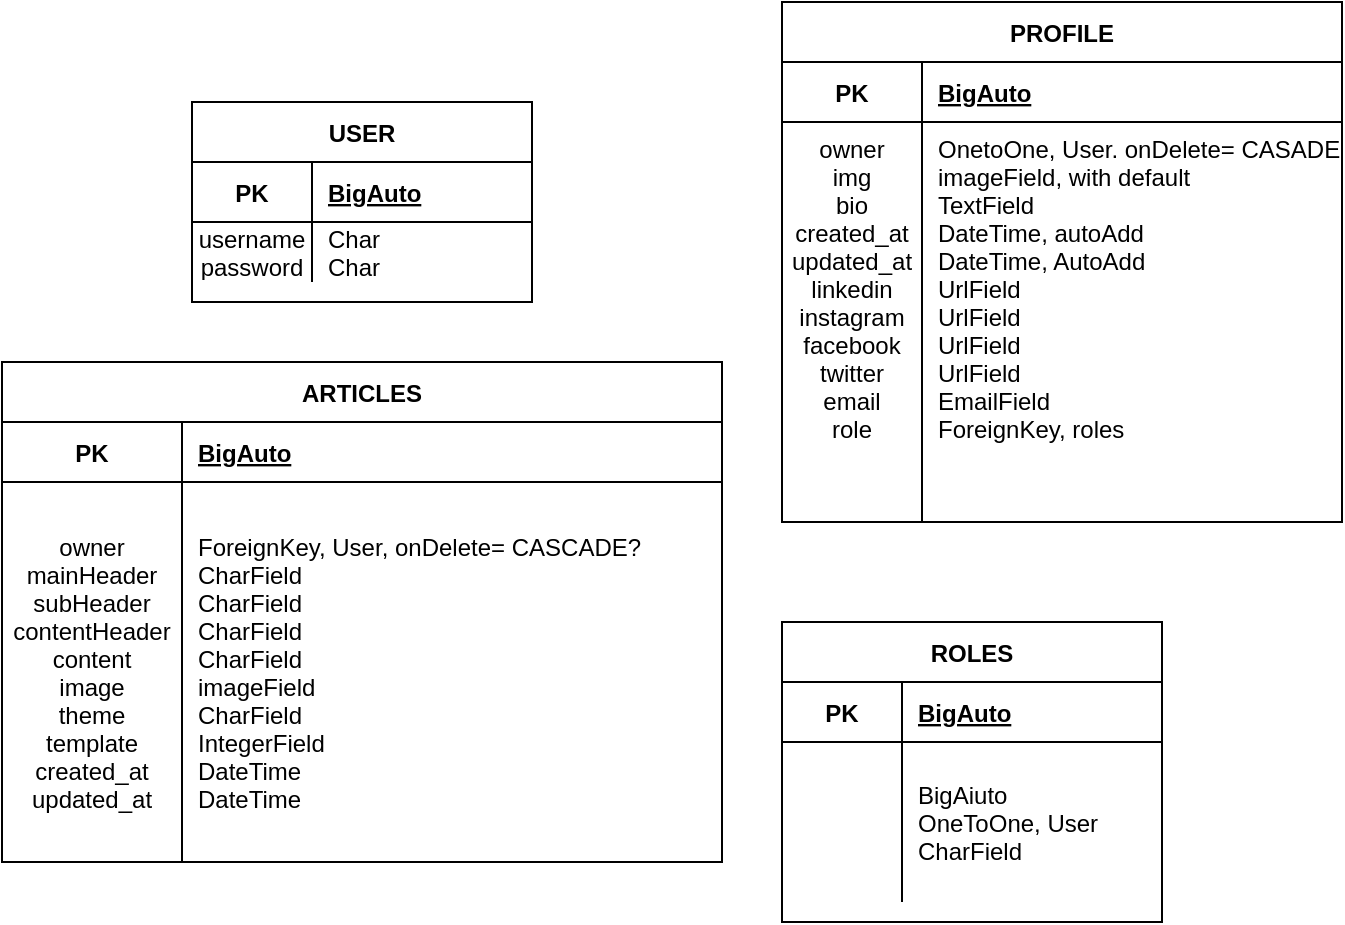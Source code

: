 <mxfile version="21.1.4" type="github">
  <diagram name="Page-1" id="oE_wf03Wt4a3m-nr5j4s">
    <mxGraphModel dx="802" dy="499" grid="1" gridSize="10" guides="1" tooltips="1" connect="1" arrows="1" fold="1" page="1" pageScale="1" pageWidth="827" pageHeight="1169" math="0" shadow="0">
      <root>
        <mxCell id="0" />
        <mxCell id="1" parent="0" />
        <mxCell id="EUF2QSpQPlUPDgiQ79OK-1" value="USER" style="shape=table;startSize=30;container=1;collapsible=1;childLayout=tableLayout;fixedRows=1;rowLines=0;fontStyle=1;align=center;resizeLast=1;" vertex="1" parent="1">
          <mxGeometry x="145" y="120" width="170" height="100" as="geometry" />
        </mxCell>
        <mxCell id="EUF2QSpQPlUPDgiQ79OK-2" value="" style="shape=partialRectangle;collapsible=0;dropTarget=0;pointerEvents=0;fillColor=none;points=[[0,0.5],[1,0.5]];portConstraint=eastwest;top=0;left=0;right=0;bottom=1;" vertex="1" parent="EUF2QSpQPlUPDgiQ79OK-1">
          <mxGeometry y="30" width="170" height="30" as="geometry" />
        </mxCell>
        <mxCell id="EUF2QSpQPlUPDgiQ79OK-3" value="PK" style="shape=partialRectangle;overflow=hidden;connectable=0;fillColor=none;top=0;left=0;bottom=0;right=0;fontStyle=1;" vertex="1" parent="EUF2QSpQPlUPDgiQ79OK-2">
          <mxGeometry width="60" height="30" as="geometry">
            <mxRectangle width="60" height="30" as="alternateBounds" />
          </mxGeometry>
        </mxCell>
        <mxCell id="EUF2QSpQPlUPDgiQ79OK-4" value="BigAuto" style="shape=partialRectangle;overflow=hidden;connectable=0;fillColor=none;top=0;left=0;bottom=0;right=0;align=left;spacingLeft=6;fontStyle=5;" vertex="1" parent="EUF2QSpQPlUPDgiQ79OK-2">
          <mxGeometry x="60" width="110" height="30" as="geometry">
            <mxRectangle width="110" height="30" as="alternateBounds" />
          </mxGeometry>
        </mxCell>
        <mxCell id="EUF2QSpQPlUPDgiQ79OK-5" value="" style="shape=partialRectangle;collapsible=0;dropTarget=0;pointerEvents=0;fillColor=none;points=[[0,0.5],[1,0.5]];portConstraint=eastwest;top=0;left=0;right=0;bottom=0;" vertex="1" parent="EUF2QSpQPlUPDgiQ79OK-1">
          <mxGeometry y="60" width="170" height="30" as="geometry" />
        </mxCell>
        <mxCell id="EUF2QSpQPlUPDgiQ79OK-6" value="username&#xa;password" style="shape=partialRectangle;overflow=hidden;connectable=0;fillColor=none;top=0;left=0;bottom=0;right=0;" vertex="1" parent="EUF2QSpQPlUPDgiQ79OK-5">
          <mxGeometry width="60" height="30" as="geometry">
            <mxRectangle width="60" height="30" as="alternateBounds" />
          </mxGeometry>
        </mxCell>
        <mxCell id="EUF2QSpQPlUPDgiQ79OK-7" value="Char&#xa;Char" style="shape=partialRectangle;overflow=hidden;connectable=0;fillColor=none;top=0;left=0;bottom=0;right=0;align=left;spacingLeft=6;" vertex="1" parent="EUF2QSpQPlUPDgiQ79OK-5">
          <mxGeometry x="60" width="110" height="30" as="geometry">
            <mxRectangle width="110" height="30" as="alternateBounds" />
          </mxGeometry>
        </mxCell>
        <mxCell id="EUF2QSpQPlUPDgiQ79OK-8" value="PROFILE" style="shape=table;startSize=30;container=1;collapsible=1;childLayout=tableLayout;fixedRows=1;rowLines=0;fontStyle=1;align=center;resizeLast=1;" vertex="1" parent="1">
          <mxGeometry x="440" y="70" width="280" height="260" as="geometry" />
        </mxCell>
        <mxCell id="EUF2QSpQPlUPDgiQ79OK-9" value="" style="shape=partialRectangle;collapsible=0;dropTarget=0;pointerEvents=0;fillColor=none;points=[[0,0.5],[1,0.5]];portConstraint=eastwest;top=0;left=0;right=0;bottom=1;" vertex="1" parent="EUF2QSpQPlUPDgiQ79OK-8">
          <mxGeometry y="30" width="280" height="30" as="geometry" />
        </mxCell>
        <mxCell id="EUF2QSpQPlUPDgiQ79OK-10" value="PK" style="shape=partialRectangle;overflow=hidden;connectable=0;fillColor=none;top=0;left=0;bottom=0;right=0;fontStyle=1;" vertex="1" parent="EUF2QSpQPlUPDgiQ79OK-9">
          <mxGeometry width="70" height="30" as="geometry">
            <mxRectangle width="70" height="30" as="alternateBounds" />
          </mxGeometry>
        </mxCell>
        <mxCell id="EUF2QSpQPlUPDgiQ79OK-11" value="BigAuto" style="shape=partialRectangle;overflow=hidden;connectable=0;fillColor=none;top=0;left=0;bottom=0;right=0;align=left;spacingLeft=6;fontStyle=5;" vertex="1" parent="EUF2QSpQPlUPDgiQ79OK-9">
          <mxGeometry x="70" width="210" height="30" as="geometry">
            <mxRectangle width="210" height="30" as="alternateBounds" />
          </mxGeometry>
        </mxCell>
        <mxCell id="EUF2QSpQPlUPDgiQ79OK-12" value="" style="shape=partialRectangle;collapsible=0;dropTarget=0;pointerEvents=0;fillColor=none;points=[[0,0.5],[1,0.5]];portConstraint=eastwest;top=0;left=0;right=0;bottom=0;" vertex="1" parent="EUF2QSpQPlUPDgiQ79OK-8">
          <mxGeometry y="60" width="280" height="180" as="geometry" />
        </mxCell>
        <mxCell id="EUF2QSpQPlUPDgiQ79OK-13" value="owner&#xa;img&#xa;bio&#xa;created_at&#xa;updated_at&#xa;linkedin&#xa;instagram&#xa;facebook&#xa;twitter&#xa;email&#xa;role&#xa;" style="shape=partialRectangle;overflow=hidden;connectable=0;fillColor=none;top=0;left=0;bottom=0;right=0;" vertex="1" parent="EUF2QSpQPlUPDgiQ79OK-12">
          <mxGeometry width="70" height="180" as="geometry">
            <mxRectangle width="70" height="180" as="alternateBounds" />
          </mxGeometry>
        </mxCell>
        <mxCell id="EUF2QSpQPlUPDgiQ79OK-14" value="OnetoOne, User. onDelete= CASADE?&#xa;imageField, with default&#xa;TextField&#xa;DateTime, autoAdd&#xa;DateTime, AutoAdd&#xa;UrlField&#xa;UrlField&#xa;UrlField&#xa;UrlField&#xa;EmailField&#xa;ForeignKey, roles&#xa;" style="shape=partialRectangle;overflow=hidden;connectable=0;fillColor=none;top=0;left=0;bottom=0;right=0;align=left;spacingLeft=6;" vertex="1" parent="EUF2QSpQPlUPDgiQ79OK-12">
          <mxGeometry x="70" width="210" height="180" as="geometry">
            <mxRectangle width="210" height="180" as="alternateBounds" />
          </mxGeometry>
        </mxCell>
        <mxCell id="EUF2QSpQPlUPDgiQ79OK-15" value="" style="shape=partialRectangle;collapsible=0;dropTarget=0;pointerEvents=0;fillColor=none;points=[[0,0.5],[1,0.5]];portConstraint=eastwest;top=0;left=0;right=0;bottom=0;" vertex="1" parent="EUF2QSpQPlUPDgiQ79OK-8">
          <mxGeometry y="240" width="280" height="20" as="geometry" />
        </mxCell>
        <mxCell id="EUF2QSpQPlUPDgiQ79OK-16" value="" style="shape=partialRectangle;overflow=hidden;connectable=0;fillColor=none;top=0;left=0;bottom=0;right=0;" vertex="1" parent="EUF2QSpQPlUPDgiQ79OK-15">
          <mxGeometry width="70" height="20" as="geometry">
            <mxRectangle width="70" height="20" as="alternateBounds" />
          </mxGeometry>
        </mxCell>
        <mxCell id="EUF2QSpQPlUPDgiQ79OK-17" value="" style="shape=partialRectangle;overflow=hidden;connectable=0;fillColor=none;top=0;left=0;bottom=0;right=0;align=left;spacingLeft=6;" vertex="1" parent="EUF2QSpQPlUPDgiQ79OK-15">
          <mxGeometry x="70" width="210" height="20" as="geometry">
            <mxRectangle width="210" height="20" as="alternateBounds" />
          </mxGeometry>
        </mxCell>
        <mxCell id="EUF2QSpQPlUPDgiQ79OK-18" value="ARTICLES" style="shape=table;startSize=30;container=1;collapsible=1;childLayout=tableLayout;fixedRows=1;rowLines=0;fontStyle=1;align=center;resizeLast=1;" vertex="1" parent="1">
          <mxGeometry x="50" y="250" width="360" height="250" as="geometry" />
        </mxCell>
        <mxCell id="EUF2QSpQPlUPDgiQ79OK-19" value="" style="shape=partialRectangle;collapsible=0;dropTarget=0;pointerEvents=0;fillColor=none;points=[[0,0.5],[1,0.5]];portConstraint=eastwest;top=0;left=0;right=0;bottom=1;" vertex="1" parent="EUF2QSpQPlUPDgiQ79OK-18">
          <mxGeometry y="30" width="360" height="30" as="geometry" />
        </mxCell>
        <mxCell id="EUF2QSpQPlUPDgiQ79OK-20" value="PK" style="shape=partialRectangle;overflow=hidden;connectable=0;fillColor=none;top=0;left=0;bottom=0;right=0;fontStyle=1;" vertex="1" parent="EUF2QSpQPlUPDgiQ79OK-19">
          <mxGeometry width="90" height="30" as="geometry">
            <mxRectangle width="90" height="30" as="alternateBounds" />
          </mxGeometry>
        </mxCell>
        <mxCell id="EUF2QSpQPlUPDgiQ79OK-21" value="BigAuto" style="shape=partialRectangle;overflow=hidden;connectable=0;fillColor=none;top=0;left=0;bottom=0;right=0;align=left;spacingLeft=6;fontStyle=5;" vertex="1" parent="EUF2QSpQPlUPDgiQ79OK-19">
          <mxGeometry x="90" width="270" height="30" as="geometry">
            <mxRectangle width="270" height="30" as="alternateBounds" />
          </mxGeometry>
        </mxCell>
        <mxCell id="EUF2QSpQPlUPDgiQ79OK-22" value="" style="shape=partialRectangle;collapsible=0;dropTarget=0;pointerEvents=0;fillColor=none;points=[[0,0.5],[1,0.5]];portConstraint=eastwest;top=0;left=0;right=0;bottom=0;" vertex="1" parent="EUF2QSpQPlUPDgiQ79OK-18">
          <mxGeometry y="60" width="360" height="190" as="geometry" />
        </mxCell>
        <mxCell id="EUF2QSpQPlUPDgiQ79OK-23" value="owner&#xa;mainHeader&#xa;subHeader&#xa;contentHeader&#xa;content&#xa;image&#xa;theme&#xa;template&#xa;created_at&#xa;updated_at" style="shape=partialRectangle;overflow=hidden;connectable=0;fillColor=none;top=0;left=0;bottom=0;right=0;" vertex="1" parent="EUF2QSpQPlUPDgiQ79OK-22">
          <mxGeometry width="90" height="190" as="geometry">
            <mxRectangle width="90" height="190" as="alternateBounds" />
          </mxGeometry>
        </mxCell>
        <mxCell id="EUF2QSpQPlUPDgiQ79OK-24" value="ForeignKey, User, onDelete= CASCADE?&#xa;CharField&#xa;CharField&#xa;CharField&#xa;CharField&#xa;imageField&#xa;CharField&#xa;IntegerField&#xa;DateTime&#xa;DateTime" style="shape=partialRectangle;overflow=hidden;connectable=0;fillColor=none;top=0;left=0;bottom=0;right=0;align=left;spacingLeft=6;" vertex="1" parent="EUF2QSpQPlUPDgiQ79OK-22">
          <mxGeometry x="90" width="270" height="190" as="geometry">
            <mxRectangle width="270" height="190" as="alternateBounds" />
          </mxGeometry>
        </mxCell>
        <mxCell id="EUF2QSpQPlUPDgiQ79OK-25" value="ROLES" style="shape=table;startSize=30;container=1;collapsible=1;childLayout=tableLayout;fixedRows=1;rowLines=0;fontStyle=1;align=center;resizeLast=1;" vertex="1" parent="1">
          <mxGeometry x="440" y="380" width="190" height="150" as="geometry" />
        </mxCell>
        <mxCell id="EUF2QSpQPlUPDgiQ79OK-26" value="" style="shape=partialRectangle;collapsible=0;dropTarget=0;pointerEvents=0;fillColor=none;points=[[0,0.5],[1,0.5]];portConstraint=eastwest;top=0;left=0;right=0;bottom=1;" vertex="1" parent="EUF2QSpQPlUPDgiQ79OK-25">
          <mxGeometry y="30" width="190" height="30" as="geometry" />
        </mxCell>
        <mxCell id="EUF2QSpQPlUPDgiQ79OK-27" value="PK" style="shape=partialRectangle;overflow=hidden;connectable=0;fillColor=none;top=0;left=0;bottom=0;right=0;fontStyle=1;" vertex="1" parent="EUF2QSpQPlUPDgiQ79OK-26">
          <mxGeometry width="60" height="30" as="geometry">
            <mxRectangle width="60" height="30" as="alternateBounds" />
          </mxGeometry>
        </mxCell>
        <mxCell id="EUF2QSpQPlUPDgiQ79OK-28" value="BigAuto" style="shape=partialRectangle;overflow=hidden;connectable=0;fillColor=none;top=0;left=0;bottom=0;right=0;align=left;spacingLeft=6;fontStyle=5;" vertex="1" parent="EUF2QSpQPlUPDgiQ79OK-26">
          <mxGeometry x="60" width="130" height="30" as="geometry">
            <mxRectangle width="130" height="30" as="alternateBounds" />
          </mxGeometry>
        </mxCell>
        <mxCell id="EUF2QSpQPlUPDgiQ79OK-29" value="" style="shape=partialRectangle;collapsible=0;dropTarget=0;pointerEvents=0;fillColor=none;points=[[0,0.5],[1,0.5]];portConstraint=eastwest;top=0;left=0;right=0;bottom=0;" vertex="1" parent="EUF2QSpQPlUPDgiQ79OK-25">
          <mxGeometry y="60" width="190" height="80" as="geometry" />
        </mxCell>
        <mxCell id="EUF2QSpQPlUPDgiQ79OK-30" value="" style="shape=partialRectangle;overflow=hidden;connectable=0;fillColor=none;top=0;left=0;bottom=0;right=0;" vertex="1" parent="EUF2QSpQPlUPDgiQ79OK-29">
          <mxGeometry width="60" height="80" as="geometry">
            <mxRectangle width="60" height="80" as="alternateBounds" />
          </mxGeometry>
        </mxCell>
        <mxCell id="EUF2QSpQPlUPDgiQ79OK-31" value="BigAiuto&#xa;OneToOne, User&#xa;CharField" style="shape=partialRectangle;overflow=hidden;connectable=0;fillColor=none;top=0;left=0;bottom=0;right=0;align=left;spacingLeft=6;" vertex="1" parent="EUF2QSpQPlUPDgiQ79OK-29">
          <mxGeometry x="60" width="130" height="80" as="geometry">
            <mxRectangle width="130" height="80" as="alternateBounds" />
          </mxGeometry>
        </mxCell>
      </root>
    </mxGraphModel>
  </diagram>
</mxfile>
